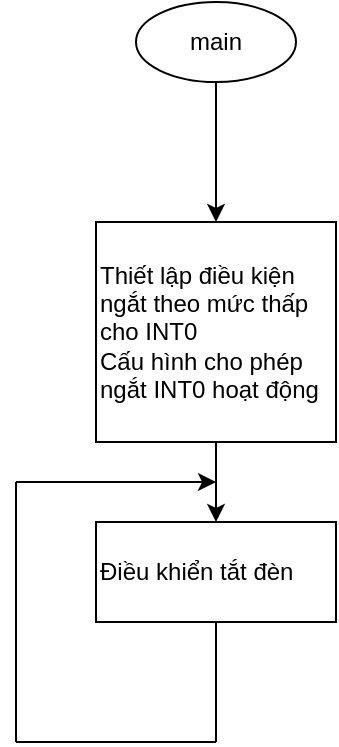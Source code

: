 <mxfile version="21.2.7" type="github">
  <diagram name="Page-1" id="4UdqBjL7rQ1F55i3EBeD">
    <mxGraphModel dx="1276" dy="527" grid="1" gridSize="10" guides="1" tooltips="1" connect="1" arrows="1" fold="1" page="1" pageScale="1" pageWidth="850" pageHeight="1100" math="0" shadow="0">
      <root>
        <mxCell id="0" />
        <mxCell id="1" parent="0" />
        <mxCell id="WtE9TbF7SZ_W-HupMSHE-3" value="" style="edgeStyle=orthogonalEdgeStyle;rounded=0;orthogonalLoop=1;jettySize=auto;html=1;" edge="1" parent="1" source="WtE9TbF7SZ_W-HupMSHE-1" target="WtE9TbF7SZ_W-HupMSHE-2">
          <mxGeometry relative="1" as="geometry" />
        </mxCell>
        <mxCell id="WtE9TbF7SZ_W-HupMSHE-1" value="main" style="ellipse;whiteSpace=wrap;html=1;" vertex="1" parent="1">
          <mxGeometry x="180" y="50" width="80" height="40" as="geometry" />
        </mxCell>
        <mxCell id="WtE9TbF7SZ_W-HupMSHE-5" value="" style="edgeStyle=orthogonalEdgeStyle;rounded=0;orthogonalLoop=1;jettySize=auto;html=1;" edge="1" parent="1" source="WtE9TbF7SZ_W-HupMSHE-2" target="WtE9TbF7SZ_W-HupMSHE-4">
          <mxGeometry relative="1" as="geometry" />
        </mxCell>
        <mxCell id="WtE9TbF7SZ_W-HupMSHE-2" value="&lt;div style=&quot;&quot;&gt;&lt;span style=&quot;background-color: initial;&quot;&gt;Thiết lập điều kiện ngắt theo mức thấp cho INT0&lt;/span&gt;&lt;/div&gt;Cấu hình cho phép ngắt INT0 hoạt động" style="whiteSpace=wrap;html=1;align=left;" vertex="1" parent="1">
          <mxGeometry x="160" y="160" width="120" height="110" as="geometry" />
        </mxCell>
        <mxCell id="WtE9TbF7SZ_W-HupMSHE-4" value="Điều khiển tắt đèn" style="whiteSpace=wrap;html=1;align=left;" vertex="1" parent="1">
          <mxGeometry x="160" y="310" width="120" height="50" as="geometry" />
        </mxCell>
        <mxCell id="WtE9TbF7SZ_W-HupMSHE-7" value="" style="endArrow=none;html=1;rounded=0;exitX=0.5;exitY=1;exitDx=0;exitDy=0;" edge="1" parent="1" source="WtE9TbF7SZ_W-HupMSHE-4">
          <mxGeometry width="50" height="50" relative="1" as="geometry">
            <mxPoint x="400" y="270" as="sourcePoint" />
            <mxPoint x="220" y="420" as="targetPoint" />
          </mxGeometry>
        </mxCell>
        <mxCell id="WtE9TbF7SZ_W-HupMSHE-13" value="" style="endArrow=none;html=1;rounded=0;" edge="1" parent="1">
          <mxGeometry width="50" height="50" relative="1" as="geometry">
            <mxPoint x="120" y="420" as="sourcePoint" />
            <mxPoint x="220" y="420" as="targetPoint" />
          </mxGeometry>
        </mxCell>
        <mxCell id="WtE9TbF7SZ_W-HupMSHE-14" value="" style="endArrow=none;html=1;rounded=0;" edge="1" parent="1">
          <mxGeometry width="50" height="50" relative="1" as="geometry">
            <mxPoint x="120" y="420" as="sourcePoint" />
            <mxPoint x="120" y="290" as="targetPoint" />
          </mxGeometry>
        </mxCell>
        <mxCell id="WtE9TbF7SZ_W-HupMSHE-15" value="" style="endArrow=classic;html=1;rounded=0;" edge="1" parent="1">
          <mxGeometry width="50" height="50" relative="1" as="geometry">
            <mxPoint x="120" y="290" as="sourcePoint" />
            <mxPoint x="220" y="290" as="targetPoint" />
          </mxGeometry>
        </mxCell>
      </root>
    </mxGraphModel>
  </diagram>
</mxfile>
